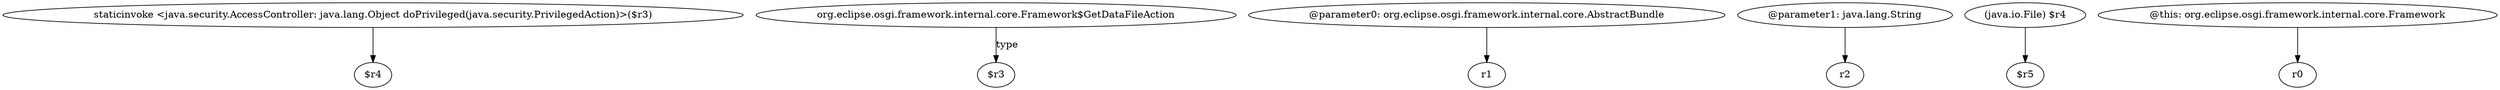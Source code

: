 digraph g {
0[label="staticinvoke <java.security.AccessController: java.lang.Object doPrivileged(java.security.PrivilegedAction)>($r3)"]
1[label="$r4"]
0->1[label=""]
2[label="org.eclipse.osgi.framework.internal.core.Framework$GetDataFileAction"]
3[label="$r3"]
2->3[label="type"]
4[label="@parameter0: org.eclipse.osgi.framework.internal.core.AbstractBundle"]
5[label="r1"]
4->5[label=""]
6[label="@parameter1: java.lang.String"]
7[label="r2"]
6->7[label=""]
8[label="(java.io.File) $r4"]
9[label="$r5"]
8->9[label=""]
10[label="@this: org.eclipse.osgi.framework.internal.core.Framework"]
11[label="r0"]
10->11[label=""]
}